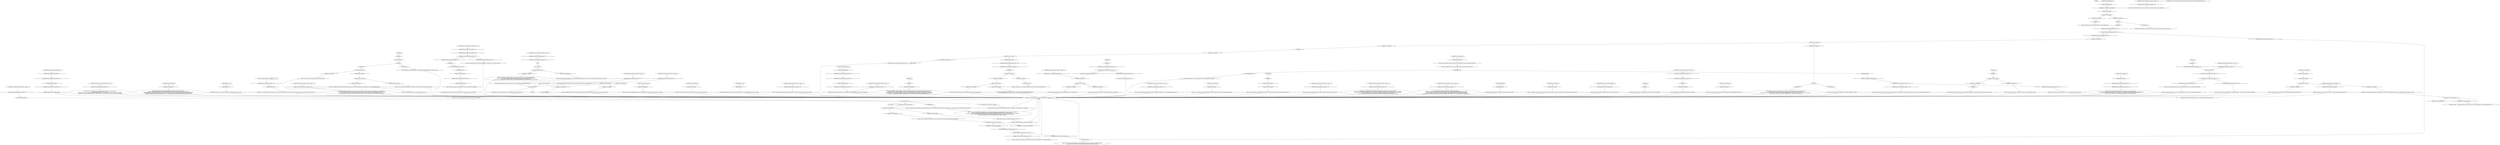 # WORLD / WAITING BENCH
# a bench where you (and Kim) can sit and wait for an X amount of time so the player won't get softlocked-stuck in the game for lacking content until daychange!
# ==================================================
digraph G {
	  0 [label="START"];
	  1 [label="input"];
	  2 [label="Variable[\"stats.plaza_bench_beta_counter\"] == 3"];
	  3 [label="Variable[\"stats.plaza_bench_beta_counter\"] == 3", shape=diamond];
	  4 [label="!(Variable[\"stats.plaza_bench_beta_counter\"] == 3)", shape=diamond];
	  5 [label="Variable[\"auto.is_raining\"]"];
	  6 [label="Variable[\"auto.is_raining\"]", shape=diamond];
	  7 [label="!(Variable[\"auto.is_raining\"])", shape=diamond];
	  8 [label="Bench: Time passes..."];
	  9 [label="Bench: Every so often you catch a glimpse of the sun still shining, somewhere behind the clouds of rain..."];
	  10 [label="Bench: Darkness ahead. You don't even know what you are waiting for anymore..."];
	  11 [label="Variable[\"auto.smoke_plaza\"]"];
	  12 [label="Variable[\"auto.smoke_plaza\"]", shape=diamond];
	  13 [label="!(Variable[\"auto.smoke_plaza\"])", shape=diamond];
	  14 [label="Variable[\"auto.smoke_plaza\"]"];
	  15 [label="Variable[\"auto.smoke_plaza\"]", shape=diamond];
	  16 [label="!(Variable[\"auto.smoke_plaza\"])", shape=diamond];
	  17 [label="Jump to: [time_passing_hub]"];
	  18 [label="Bench: You try to come up with something fresh and exciting, but the endeavour only gives you a slight headache.\nSitting on a bench on the coast... it's like a performance piece. But a performance of what?"];
	  19 [label="Variable[\"auto.is_raining\"]"];
	  20 [label="Variable[\"auto.is_raining\"]", shape=diamond];
	  21 [label="!(Variable[\"auto.is_raining\"])", shape=diamond];
	  22 [label="Variable[\"stats.coast_bench_alpha_counter\"] == 7"];
	  23 [label="Variable[\"stats.coast_bench_alpha_counter\"] == 7", shape=diamond];
	  24 [label="!(Variable[\"stats.coast_bench_alpha_counter\"] == 7)", shape=diamond];
	  25 [label="Bench: The cold stone slab of the bench looks rather uncomfortable. There are cigarette stubs all around."];
	  26 [label="Variable[\"stats.plaza_bench_gamma_counter\"] >= 8"];
	  27 [label="Variable[\"stats.plaza_bench_gamma_counter\"] >= 8", shape=diamond];
	  28 [label="!(Variable[\"stats.plaza_bench_gamma_counter\"] >= 8)", shape=diamond];
	  29 [label="Bench: It's both dark and cold... ultimately not the best time for sitting on a stone bench."];
	  30 [label="Variable[\"auto.is_raining\"]"];
	  31 [label="Variable[\"auto.is_raining\"]", shape=diamond];
	  32 [label="!(Variable[\"auto.is_raining\"])", shape=diamond];
	  33 [label="Bench: What events led you to sitting on a bench, completely drenched? The coast is bleak, the rain is bleak, your soul is bleak."];
	  34 [label="Variable[\"auto.smoke_plaza\"]"];
	  35 [label="Variable[\"auto.smoke_plaza\"]", shape=diamond];
	  36 [label="!(Variable[\"auto.smoke_plaza\"])", shape=diamond];
	  37 [label="Bench: The sun slowly setting behind the horizon only brings to mind the sadness of loss.\nIs there a life after death? What could it be? You could go and find out... you've been close enough times already. Wipe the slate clean.\nLook at yourself, Kras Mazov. It has to be you... it all fits. Everything about it. The revolutionary heart beats within.\nMm, sweet tar... flowing down your throat, deep into those lungs... the immaculate taste..."];
	  38 [label="Variable[\"stats.coast_bench_gamma_counter\"] == 7"];
	  39 [label="Variable[\"stats.coast_bench_gamma_counter\"] == 7", shape=diamond];
	  40 [label="!(Variable[\"stats.coast_bench_gamma_counter\"] == 7)", shape=diamond];
	  41 [label="Bench: You try to twiddle your thumbs, but ever since you've become a grandmaster the old passion just isn't there. Instead, you put your hands in your lap and wait..."];
	  42 [label="Variable[\"TASK.report_to_the_tribunal_done\"]"];
	  43 [label="Variable[\"TASK.report_to_the_tribunal_done\"]", shape=diamond];
	  44 [label="!(Variable[\"TASK.report_to_the_tribunal_done\"])", shape=diamond];
	  45 [label="Variable[\"stats.coast_bench_beta_counter\"] == 3"];
	  46 [label="Variable[\"stats.coast_bench_beta_counter\"] == 3", shape=diamond];
	  47 [label="!(Variable[\"stats.coast_bench_beta_counter\"] == 3)", shape=diamond];
	  48 [label="Variable[\"character.bench_expert_thumbs\"]"];
	  49 [label="Variable[\"character.bench_expert_thumbs\"]", shape=diamond];
	  50 [label="!(Variable[\"character.bench_expert_thumbs\"])", shape=diamond];
	  51 [label="Bench: It's getting late... time to head off. The plaza is not for sleeping bums."];
	  52 [label="Bench: The bright sun blazing overhead is making it difficult to concentrate on deep thoughts.\nI am the Law. I am *the Law*. *I am* The Law.\nHow well would a melody complement Egg Head's aggressive beat? Can he truly craft something extremely new and exciting?\nThere has to be a way to open that fucking door. Unbelievable. There's no such thing as a door cops can't get into! This sucks."];
	  53 [label="Bench: After a while of staring ahead into nothingness, you decide it's better to just move on.\nAffecting austerity and deregulating the markets could lift Revachol out from this post-war limbo. It surely cannot fail.\nStronger unionization and nationalization of the assets could lift Revachol out from this post-war limbo. And perhaps we should also eat the rich.\nWe ought to kick out all the work-stealing foreigners, and women too, for that matter. That could lift Revachol out from this post-war limbo.\nModeration and balance are the keystones on this occasion... a straight median path of non-interference helps the status quo prevail."];
	  54 [label="Variable[\"character.bench_expert_thumbs\"]"];
	  55 [label="Variable[\"character.bench_expert_thumbs\"]", shape=diamond];
	  56 [label="!(Variable[\"character.bench_expert_thumbs\"])", shape=diamond];
	  57 [label="Hand/Eye Coordination: You're so close! Almost there. Ultimate dexterity is within reach..."];
	  58 [label="Bench: It is the dead of night. Now is not the time for sitting, but for sleeping. It is time to find a bed."];
	  59 [label="Bench: Is Time flat and linear in nature... or is it cyclical? It feels as if you're *so close* to figuring out the answer."];
	  60 [label="Inland Empire: It's because of all the money. Even the sky gets an aura of glistening lucre."];
	  61 [label="You: Sit and rest."];
	  62 [label="IsKimHere()"];
	  63 [label="IsKimHere()", shape=diamond];
	  64 [label="!(IsKimHere())", shape=diamond];
	  65 [label="You: Think deep thoughts. [Wait 1 hour.]"];
	  66 [label="IsEvening()"];
	  67 [label="IsEvening()", shape=diamond];
	  68 [label="!(IsEvening())", shape=diamond];
	  69 [label="Variable[\"stats.coast_bench_gamma_counter\"] == 3"];
	  70 [label="Variable[\"stats.coast_bench_gamma_counter\"] == 3", shape=diamond];
	  71 [label="!(Variable[\"stats.coast_bench_gamma_counter\"] == 3)", shape=diamond];
	  72 [label="Variable[\"auto.is_raining\"]"];
	  73 [label="Variable[\"auto.is_raining\"]", shape=diamond];
	  74 [label="!(Variable[\"auto.is_raining\"])", shape=diamond];
	  75 [label="Variable[\"auto.is_raining\"]"];
	  76 [label="Variable[\"auto.is_raining\"]", shape=diamond];
	  77 [label="!(Variable[\"auto.is_raining\"])", shape=diamond];
	  78 [label="Bench: The midday sun showers you with the warm rays of the spring. It does not give you many thoughts, but it feels peaceful...\nHard core! Are there limits above *hyper*? How out of this world can you get, man?! Ultra beyond-the-barrier hardest core, motherfuckers!\nHow would it be possible to make Egg Head's beat even harder core?! There's got to be a new, highly experimental way.\nNarcomania is rampant in this town... someone's really going to clean this shit up. That someone -- is You. Believe it, narcomaniacs!"];
	  79 [label="Bench: You try to think of something substantial, but your mind keeps getting caught on all the paperwork you have to do... later... eventually...\nWhat if it's possible to take superstardom to a whole new level? Upgrade the Expression and your swaggering suave...\nIt is perfectly normal to take a quick break during police work. It will help against possible over-exertion, in case you need to run after a crook or something...\nHow is it possible to be such an unbelievable fuck-up?! Every single thing ends in failure... you just can't get anything right.\nThe rending. It draweth ever nearer. Your blood almost boils with the anticipation..."];
	  80 [label="Bench: But you know you do not have the luxury to wait... the clock ticks towards the final hour."];
	  81 [label="Bench: Your fingers feel stuck. Your mind, uninspired. This place... this bench, it just lacks the right... atmosphere..."];
	  82 [label="Variable[\"auto.smoke_plaza\"]"];
	  83 [label="Variable[\"auto.smoke_plaza\"]", shape=diamond];
	  84 [label="!(Variable[\"auto.smoke_plaza\"])", shape=diamond];
	  85 [label="Bench: Twiddling is surprisingly difficult... your thumbs keep getting tangled. After a while, you give up."];
	  86 [label="IsEvening()"];
	  87 [label="IsEvening()", shape=diamond];
	  88 [label="!(IsEvening())", shape=diamond];
	  89 [label="Bench: You ponder upon an endless winter that covers everything in ice and snow. What a struggle it would be..."];
	  90 [label="Bench: You churn through thoughts for a while, but nothing comes up..."];
	  91 [label="HasVolitionDamage()"];
	  92 [label="HasVolitionDamage()", shape=diamond];
	  93 [label="!(HasVolitionDamage())", shape=diamond];
	  94 [label="Bench: The cold stone slab of the bench does not look welcoming at all at all. Your shoulder aches."];
	  95 [label="Bench: You squint your eyes, attempting to find something of interest... No, there is nothing up there except the sky."];
	  96 [label="Variable[\"stats.coast_bench_beta_counter\"] == 5"];
	  97 [label="Variable[\"stats.coast_bench_beta_counter\"] == 5", shape=diamond];
	  98 [label="!(Variable[\"stats.coast_bench_beta_counter\"] == 5)", shape=diamond];
	  99 [label="Variable[\"stats.coast_bench_gamma_counter\"] >= 8"];
	  100 [label="Variable[\"stats.coast_bench_gamma_counter\"] >= 8", shape=diamond];
	  101 [label="!(Variable[\"stats.coast_bench_gamma_counter\"] >= 8)", shape=diamond];
	  102 [label="Bench: The twiddling barely keeps your hands warm against the frigid wind blowing from the coast... After a while you've had enough."];
	  103 [label="Bench: You more hear than see the large drops of rain fall upon the slowly darkening mosaic..."];
	  104 [label="Bench: You can barely look up into the sky, the sun is bright and powerful... it blinds..."];
	  105 [label="IsEvening()"];
	  106 [label="IsEvening()", shape=diamond];
	  107 [label="!(IsEvening())", shape=diamond];
	  108 [label="Bench: You gaze at the snowflakes falling from the sky, wondering about the intricate patterns their structures take."];
	  109 [label="Bench: You sit on the cold stone slab of the bench. It feels rough, yet comforting."];
	  110 [label="Variable[\"auto.smoke_plaza\"]"];
	  111 [label="Variable[\"auto.smoke_plaza\"]", shape=diamond];
	  112 [label="!(Variable[\"auto.smoke_plaza\"])", shape=diamond];
	  113 [label="Variable[\"stats.plaza_bench_beta_counter\"] == 5"];
	  114 [label="Variable[\"stats.plaza_bench_beta_counter\"] == 5", shape=diamond];
	  115 [label="!(Variable[\"stats.plaza_bench_beta_counter\"] == 5)", shape=diamond];
	  116 [label="Bench: You've mastered the art of thumb-twiddling. If there were such a thing as competitive thumb-twiddling, you'd be the undeniable champion."];
	  117 [label="Bench: The snow tells of a winter that has not yet fully passed... was this your final winter?"];
	  118 [label="Bench: The glacial gusts from the sea do not a pleasant rest make... you should probably move before you freeze."];
	  119 [label="IsKimHere()"];
	  120 [label="IsKimHere()", shape=diamond];
	  121 [label="!(IsKimHere())", shape=diamond];
	  122 [label="Kim Kitsuragi: \"Getting late. We should call it a day... no point in lingering here on the plaza.\""];
	  123 [label="Jump to: [post_tribunal_hub]"];
	  124 [label="Bench: It's getting there, but it's just not enough. Maybe you just need a change of venue."];
	  125 [label="Kim Kitsuragi: \"A rather uninviting bench,\" the lieutenant notes. \"I'm not one for sitting on benches anyway -- before the murder investigation is solved.\""];
	  126 [label="Bench: The sun draws ever closer to the horizon; the sky is a panorama of intense colours..."];
	  127 [label="Kim Kitsuragi: \"Getting late. We should call it a day... best not sleep outside on the wind-stricken coast.\""];
	  128 [label="IsEvening()"];
	  129 [label="IsEvening()", shape=diamond];
	  130 [label="!(IsEvening())", shape=diamond];
	  131 [label="Variable[\"stats.plaza_bench_beta_counter\"] == 6"];
	  132 [label="Variable[\"stats.plaza_bench_beta_counter\"] == 6", shape=diamond];
	  133 [label="!(Variable[\"stats.plaza_bench_beta_counter\"] == 6)", shape=diamond];
	  134 [label="Bench: The worn and beaten wooden planks of the bench do not look overly comforting."];
	  135 [label="Bench: You sit on the wind-worn wooden planks of the bench. Your feet ache."];
	  136 [label="IsHourBetween(1, 6)"];
	  137 [label="IsHourBetween(1, 6)", shape=diamond];
	  138 [label="!(IsHourBetween(1, 6))", shape=diamond];
	  139 [label="Variable[\"auto.smoke_plaza\"]"];
	  140 [label="Variable[\"auto.smoke_plaza\"]", shape=diamond];
	  141 [label="!(Variable[\"auto.smoke_plaza\"])", shape=diamond];
	  142 [label="Variable[\"stats.coast_bench_gamma_counter\"] >= 4"];
	  143 [label="Variable[\"stats.coast_bench_gamma_counter\"] >= 4", shape=diamond];
	  144 [label="!(Variable[\"stats.coast_bench_gamma_counter\"] >= 4)", shape=diamond];
	  145 [label="Variable[\"stats.plaza_bench_gamma_counter\"] == 7"];
	  146 [label="Variable[\"stats.plaza_bench_gamma_counter\"] == 7", shape=diamond];
	  147 [label="!(Variable[\"stats.plaza_bench_gamma_counter\"] == 7)", shape=diamond];
	  148 [label="Bench: You wonder what would happen if you tried to set foot on the sun... it would likely not be pleasant.\nWhat if you are a member of the radical homo-sexual underground? You never even fully considered this option!\nHmm, the Race Enigma... if only you could answer Measurehead for this provocation.\nUgh, the buzz keeps wearing off... your mind deeply considers the philosophical concept of drinking-more-of-that-sweet-liquor."];
	  149 [label="Bench: As you gaze upon the rough stone of the bench, the plaza around you still covered with the bloodstains from the battle... you wish you could sit and alleviate the pain of your flesh."];
	  150 [label="IsHourBetween(1,  6)"];
	  151 [label="IsHourBetween(1,  6)", shape=diamond];
	  152 [label="!(IsHourBetween(1,  6))", shape=diamond];
	  153 [label="Bench: A flock of seagulls flies overhead, heading towards... who knows where. Soon enough they are out of sight..."];
	  154 [label="Bench: You try to concentrate on the sky above, but this time around, the stone underneath you feels uncomfortable..."];
	  155 [label="Variable[\"stats.plaza_bench_beta_counter\"] >= 7"];
	  156 [label="Variable[\"stats.plaza_bench_beta_counter\"] >= 7", shape=diamond];
	  157 [label="!(Variable[\"stats.plaza_bench_beta_counter\"] >= 7)", shape=diamond];
	  158 [label="Bench: You're hoping the sky on the coast looks different, more interesting... but in truth, it doesn't..."];
	  159 [label="Variable[\"stats.plaza_bench_alpha_counter\"] >= 4"];
	  160 [label="Variable[\"stats.plaza_bench_alpha_counter\"] >= 4", shape=diamond];
	  161 [label="!(Variable[\"stats.plaza_bench_alpha_counter\"] >= 4)", shape=diamond];
	  162 [label="Variable[\"stats.coast_bench_alpha_counter\"] >= 3"];
	  163 [label="Variable[\"stats.coast_bench_alpha_counter\"] >= 3", shape=diamond];
	  164 [label="!(Variable[\"stats.coast_bench_alpha_counter\"] >= 3)", shape=diamond];
	  165 [label="Bench: You try to make out some shapes in the clouds above. Through the rain, one looks a bit like a potato..."];
	  166 [label="Bench: The sun slowly rises above the waves... each beam of light reflecting off the water into a million directions."];
	  167 [label="Bench: Time passes..."];
	  168 [label="Bench: The evening shade on the sand makes you think of a place which is all sand... nothing but the sand, as far as the eye can see.\nThe sand reminds you of the dusty plains. Man, if only you could roam upstream... wild ranges call your name, boiadeiro. \nYou wonder how your gun is doing... hopefully it's okay. You're really starting to regret the poor way you handled your own sidearm.\nContact Mike truly is an unparalleled champion, a paragon of physical and mental prowess with the most inspirational story imaginable.\nYou know... the sunset would look even more impressive if you had even more pyrholidon flowing through your veins..."];
	  169 [label="Bench: The worn and beaten wooden planks of the bench do not look comforting. Your shoulder aches."];
	  170 [label="Bench: But realize now you do not have time to wait... the clock is ticking towards the final hour."];
	  171 [label="Bench: You try to twiddle your thumbs, but ever since you've become a grandmaster the old passion just isn't there. Instead, you put your hands in your lap and wait..."];
	  172 [label="Variable[\"stats.plaza_bench_alpha_counter\"] == 9"];
	  173 [label="Variable[\"stats.plaza_bench_alpha_counter\"] == 9", shape=diamond];
	  174 [label="!(Variable[\"stats.plaza_bench_alpha_counter\"] == 9)", shape=diamond];
	  175 [label="Bench: What is that nigh-unnoticeable dot in the sky? Huh... odd."];
	  176 [label="Variable[\"stats.coast_bench_beta_counter\"] >= 7"];
	  177 [label="Variable[\"stats.coast_bench_beta_counter\"] >= 7", shape=diamond];
	  178 [label="!(Variable[\"stats.coast_bench_beta_counter\"] >= 7)", shape=diamond];
	  179 [label="IsMorning()"];
	  180 [label="IsMorning()", shape=diamond];
	  181 [label="!(IsMorning())", shape=diamond];
	  182 [label="Bench: Your thumbs have started to hurt from the twiddling... after a while, you stop."];
	  183 [label="Bench: Slowly and lazily, snow drifts down through the morning haze..."];
	  184 [label="Variable[\"auto.is_snowing\"]"];
	  185 [label="Variable[\"auto.is_snowing\"]", shape=diamond];
	  186 [label="!(Variable[\"auto.is_snowing\"])", shape=diamond];
	  187 [label="Bench: It's getting late... time to head to sleep. Best not stay outside on the wind-stricken coast."];
	  188 [label="Variable[\"auto.is_raining\"]"];
	  189 [label="Variable[\"auto.is_raining\"]", shape=diamond];
	  190 [label="!(Variable[\"auto.is_raining\"])", shape=diamond];
	  191 [label="Variable[\"stats.plaza_bench_gamma_counter\"] == 3"];
	  192 [label="Variable[\"stats.plaza_bench_gamma_counter\"] == 3", shape=diamond];
	  193 [label="!(Variable[\"stats.plaza_bench_gamma_counter\"] == 3)", shape=diamond];
	  194 [label="Physical Instrument: Why are you sitting around on your fat ass?! Do some push-ups, for gods' sake!!"];
	  195 [label="Kim Kitsuragi: \"Hmh...\" The lieutenant looks down the street. \"We can sit on benches after we've solved the murder. Let's go.\""];
	  196 [label="Tutorial Agent: You can revisit the bench if you ever need to pass the time when Lieutenant Kitsuragi is gone."];
	  197 [label="Bench: Could you twiddle your thumbs so hard that they come off your hands? You try... but nothing happens. You give up."];
	  198 [label="Bench: It's getting so dark you can barely make out the snowflakes drifting down from the sky..."];
	  199 [label="Variable[\"auto.is_snowing\"]"];
	  200 [label="Variable[\"auto.is_snowing\"]", shape=diamond];
	  201 [label="!(Variable[\"auto.is_snowing\"])", shape=diamond];
	  202 [label="Variable[\"auto.smoke_plaza\"]"];
	  203 [label="Variable[\"auto.smoke_plaza\"]", shape=diamond];
	  204 [label="!(Variable[\"auto.smoke_plaza\"])", shape=diamond];
	  205 [label="Bench: You try to come up with a few deep thoughts, but the rain beating against your face is extremely distracting."];
	  206 [label="Perception (Sight): It looks like an aerostatic, very high above..."];
	  207 [label="post_tribunal_hub"];
	  208 [label="You: [Leave.]"];
	  209 [label="Variable[\"auto.smoke_plaza\"]"];
	  210 [label="Variable[\"auto.smoke_plaza\"]", shape=diamond];
	  211 [label="!(Variable[\"auto.smoke_plaza\"])", shape=diamond];
	  212 [label="Variable[\"auto.smoke_plaza\"]"];
	  213 [label="Variable[\"auto.smoke_plaza\"]", shape=diamond];
	  214 [label="!(Variable[\"auto.smoke_plaza\"])", shape=diamond];
	  215 [label="Variable[\"stats.plaza_bench_alpha_counter\"] >= 7"];
	  216 [label="Variable[\"stats.plaza_bench_alpha_counter\"] >= 7", shape=diamond];
	  217 [label="!(Variable[\"stats.plaza_bench_alpha_counter\"] >= 7)", shape=diamond];
	  218 [label="Variable[\"auto.is_snowing\"]"];
	  219 [label="Variable[\"auto.is_snowing\"]", shape=diamond];
	  220 [label="!(Variable[\"auto.is_snowing\"])", shape=diamond];
	  221 [label="Variable[\"auto.is_snowing\"]"];
	  222 [label="Variable[\"auto.is_snowing\"]", shape=diamond];
	  223 [label="!(Variable[\"auto.is_snowing\"])", shape=diamond];
	  224 [label="Variable[\"stats.coast_bench_beta_counter\"] == 6"];
	  225 [label="Variable[\"stats.coast_bench_beta_counter\"] == 6", shape=diamond];
	  226 [label="!(Variable[\"stats.coast_bench_beta_counter\"] == 6)", shape=diamond];
	  227 [label="Variable[\"tc.turn_off_tutorial_node\"]"];
	  228 [label="Variable[\"tc.turn_off_tutorial_node\"]", shape=diamond];
	  229 [label="!(Variable[\"tc.turn_off_tutorial_node\"])", shape=diamond];
	  230 [label="time_passing_hub"];
	  231 [label="Variable[\"stats.coast_bench_gamma_counter\"] >= 1"];
	  232 [label="Variable[\"stats.coast_bench_gamma_counter\"] >= 1", shape=diamond];
	  233 [label="!(Variable[\"stats.coast_bench_gamma_counter\"] >= 1)", shape=diamond];
	  234 [label="Bench: The sun does its best to ward off the chill of the coast... it barely helps. As if the world itself has turned against you..."];
	  235 [label="IsTHCPresent(\"coach_physical_instrument\")"];
	  236 [label="IsTHCPresent(\"coach_physical_instrument\")", shape=diamond];
	  237 [label="!(IsTHCPresent(\"coach_physical_instrument\"))", shape=diamond];
	  238 [label="You: Twiddle your thumbs. [Wait 15 minutes.]"];
	  239 [label="Variable[\"auto.is_snowing\"]"];
	  240 [label="Variable[\"auto.is_snowing\"]", shape=diamond];
	  241 [label="!(Variable[\"auto.is_snowing\"])", shape=diamond];
	  242 [label="Variable[\"stats.plaza_bench_gamma_counter\"] >= 1"];
	  243 [label="Variable[\"stats.plaza_bench_gamma_counter\"] >= 1", shape=diamond];
	  244 [label="!(Variable[\"stats.plaza_bench_gamma_counter\"] >= 1)", shape=diamond];
	  245 [label="Variable[\"stats.plaza_bench_gamma_counter\"] >= 4"];
	  246 [label="Variable[\"stats.plaza_bench_gamma_counter\"] >= 4", shape=diamond];
	  247 [label="!(Variable[\"stats.plaza_bench_gamma_counter\"] >= 4)", shape=diamond];
	  248 [label="Variable[\"auto.is_snowing\"]"];
	  249 [label="Variable[\"auto.is_snowing\"]", shape=diamond];
	  250 [label="!(Variable[\"auto.is_snowing\"])", shape=diamond];
	  251 [label="Bench: Time passes..."];
	  252 [label="Bench: As you gaze upon the wooden planks, the sea breeze blowing through your hair, you wish you could sit and alleviate the pain in your body..."];
	  253 [label="Variable[\"stats.plaza_bench_alpha_counter\"] >= 10"];
	  254 [label="Variable[\"stats.plaza_bench_alpha_counter\"] >= 10", shape=diamond];
	  255 [label="!(Variable[\"stats.plaza_bench_alpha_counter\"] >= 10)", shape=diamond];
	  256 [label="Bench: Your hands are getting more dexterous with every attempt. Still, after a while, you give up."];
	  257 [label="Bench: Slowly, snowflakes fall on your mutton-chops... you try to catch a few on your tongue. They are cold.\nSlowly, snowflakes fall on your cheeks... you try to catch a few with your tongue. They are cold."];
	  258 [label="Variable[\"auto.is_snowing\"]"];
	  259 [label="Variable[\"auto.is_snowing\"]", shape=diamond];
	  260 [label="!(Variable[\"auto.is_snowing\"])", shape=diamond];
	  261 [label="Variable[\"auto.is_snowing\"]"];
	  262 [label="Variable[\"auto.is_snowing\"]", shape=diamond];
	  263 [label="!(Variable[\"auto.is_snowing\"])", shape=diamond];
	  264 [label="Hand/Eye Coordination: You're so close! Almost there. Ultimate dexterity is within reach..."];
	  265 [label="HasVolitionDamage()"];
	  266 [label="HasVolitionDamage()", shape=diamond];
	  267 [label="!(HasVolitionDamage())", shape=diamond];
	  268 [label="Bench: What if... Dick Mullen and Man from Hjelmdall existed in the same world... in like... a... crossover?\nOh man, if we invited Guillaume le Million here, we could create a wave-crashing beach-party of unimaginable proportions... Speechless!\nWhat could be more exciting than sitting on this bench on this beach? Nothing, you conclude. This is the maximum excitement possible.\nThis case is unsolvable... you should just give up right now and apologize to the whole town.\nCome, darlings of the night sky, bringeth down upon these feckless beasts the cleansing fire! The Gloaming beckons."];
	  269 [label="Bench: Time passes...."];
	  270 [label="Bench: You gaze at the shadows deepening all around you... it's almost unnerving."];
	  271 [label="Variable[\"auto.is_raining\"]"];
	  272 [label="Variable[\"auto.is_raining\"]", shape=diamond];
	  273 [label="!(Variable[\"auto.is_raining\"])", shape=diamond];
	  274 [label="IsMorning()"];
	  275 [label="IsMorning()", shape=diamond];
	  276 [label="!(IsMorning())", shape=diamond];
	  277 [label="IsMorning()"];
	  278 [label="IsMorning()", shape=diamond];
	  279 [label="!(IsMorning())", shape=diamond];
	  280 [label="Bench: What if the sun just one day turned off... the world thrown into an eternal darkness. A grim future indeed.\nThere has to be a way to find the way home... it feels far, but it can't be *that* far. It can't be gone.\nEverything hinges upon the roll of the dice... the world teeters, balanced precariously on the edge. And it all seems to be leaning towards failure.\nYou miss the grind of the jaw... the excessive pumping of blood... the rush, the speed of it all!"];
	  281 [label="IsMorning()"];
	  282 [label="IsMorning()", shape=diamond];
	  283 [label="!(IsMorning())", shape=diamond];
	  284 [label="Bench: Couldn't everyone just get along? If they really put their minds to it...?\nWould it be possible to acquire this whole coast? All this real estate... completely underdeveloped. Imagine all the tourists!\nGrains of sand remind you of downtrodden people. Multitudes suffering under the harsh and unforgivable heel of capital...\nSand... just look at it. The same tone, the same consistency... this is where the strength of Revachol lies. Uniformity.\nPerhaps a firmer grasp from the Coalition is necessary for maintaining order in Revachol... it's always good to have a moderating force."];
	  285 [label="Bench: You finally stop picking your nose..."];
	  286 [label="Physical Instrument: Perseverance and success... feels so good. Feels *inspiring*."];
	  287 [label="You: Stare into the sky. [Wait 30 minutes.]"];
	  288 [label="You: [Get up.]"];
	  289 [label="Bench: Your eyes are caught on the towers of La Delta across the bay... it sure makes a pretty skyline..."];
	  290 [label="Bench: You wonder if it could rain so much that it drowns all of Martinaise... then everyone would have to go on about their day in diving suits."];
	  291 [label="Bench: The sun slowly rises ever higher... the morning light makes the air feel glittery..."];
	  292 [label="Variable[\"auto.is_raining\"]"];
	  293 [label="Variable[\"auto.is_raining\"]", shape=diamond];
	  294 [label="!(Variable[\"auto.is_raining\"])", shape=diamond];
	  295 [label="Bench: The sky is overcast, rain pours onto the sand and the reeds..."];
	  0 -> 0
	  1 -> 61
	  2 -> 2
	  2 -> 3
	  3 -> 94
	  4 -> 251
	  5 -> 5
	  5 -> 6
	  6 -> 164
	  7 -> 239
	  8 -> 187
	  9 -> 135
	  10 -> 135
	  11 -> 11
	  11 -> 12
	  12 -> 93
	  13 -> 168
	  14 -> 14
	  14 -> 15
	  15 -> 24
	  16 -> 133
	  17 -> 230
	  18 -> 135
	  19 -> 19
	  19 -> 20
	  20 -> 205
	  21 -> 221
	  22 -> 22
	  22 -> 23
	  23 -> 115
	  24 -> 161
	  25 -> 124
	  26 -> 26
	  26 -> 27
	  27 -> 58
	  28 -> 144
	  29 -> 135
	  30 -> 30
	  30 -> 31
	  31 -> 9
	  32 -> 199
	  33 -> 135
	  34 -> 34
	  34 -> 35
	  35 -> 50
	  36 -> 186
	  37 -> 135
	  38 -> 38
	  38 -> 39
	  39 -> 284
	  40 -> 141
	  41 -> 135
	  42 -> 42
	  42 -> 43
	  43 -> 10
	  44 -> 109
	  45 -> 45
	  45 -> 46
	  46 -> 157
	  47 -> 166
	  48 -> 48
	  48 -> 49
	  49 -> 40
	  50 -> 21
	  52 -> 135
	  53 -> 135
	  54 -> 54
	  54 -> 55
	  55 -> 170
	  56 -> 253
	  57 -> 135
	  59 -> 135
	  60 -> 135
	  61 -> 209
	  62 -> 62
	  62 -> 63
	  63 -> 13
	  64 -> 149
	  65 -> 138
	  66 -> 66
	  66 -> 67
	  67 -> 71
	  68 -> 292
	  69 -> 69
	  69 -> 70
	  70 -> 268
	  71 -> 231
	  72 -> 72
	  72 -> 73
	  73 -> 102
	  74 -> 248
	  75 -> 75
	  75 -> 76
	  76 -> 32
	  77 -> 183
	  78 -> 135
	  79 -> 135
	  80 -> 122
	  81 -> 135
	  82 -> 82
	  82 -> 83
	  83 -> 53
	  84 -> 47
	  85 -> 135
	  86 -> 86
	  86 -> 87
	  87 -> 29
	  88 -> 74
	  89 -> 135
	  90 -> 135
	  91 -> 91
	  91 -> 92
	  92 -> 286
	  93 -> 135
	  94 -> 207
	  95 -> 135
	  96 -> 96
	  96 -> 97
	  97 -> 174
	  98 -> 44
	  99 -> 99
	  99 -> 100
	  100 -> 17
	  101 -> 37
	  102 -> 135
	  103 -> 135
	  104 -> 135
	  105 -> 105
	  105 -> 106
	  106 -> 167
	  107 -> 51
	  108 -> 135
	  109 -> 230
	  110 -> 110
	  110 -> 111
	  111 -> 108
	  112 -> 134
	  113 -> 113
	  113 -> 114
	  114 -> 152
	  115 -> 1
	  116 -> 90
	  117 -> 135
	  118 -> 135
	  119 -> 120
	  119 -> 119
	  120 -> 202
	  121 -> 33
	  123 -> 207
	  124 -> 265
	  125 -> 227
	  126 -> 135
	  128 -> 128
	  128 -> 129
	  129 -> 36
	  130 -> 77
	  131 -> 131
	  131 -> 132
	  132 -> 153
	  133 -> 112
	  134 -> 194
	  135 -> 230
	  136 -> 136
	  136 -> 137
	  137 -> 118
	  138 -> 16
	  139 -> 139
	  139 -> 140
	  140 -> 25
	  141 -> 98
	  142 -> 142
	  142 -> 143
	  143 -> 7
	  144 -> 68
	  145 -> 145
	  145 -> 146
	  146 -> 52
	  147 -> 245
	  148 -> 135
	  149 -> 79
	  150 -> 150
	  150 -> 151
	  151 -> 57
	  152 -> 41
	  153 -> 135
	  154 -> 235
	  155 -> 155
	  155 -> 156
	  156 -> 251
	  157 -> 130
	  158 -> 135
	  159 -> 160
	  159 -> 159
	  160 -> 256
	  161 -> 84
	  162 -> 162
	  162 -> 163
	  163 -> 197
	  164 -> 101
	  165 -> 135
	  166 -> 135
	  167 -> 274
	  168 -> 135
	  169 -> 207
	  170 -> 122
	  171 -> 135
	  172 -> 172
	  172 -> 173
	  173 -> 123
	  174 -> 215
	  175 -> 206
	  176 -> 176
	  176 -> 177
	  177 -> 166
	  178 -> 224
	  179 -> 179
	  179 -> 180
	  180 -> 4
	  181 -> 65
	  182 -> 135
	  183 -> 135
	  184 -> 184
	  184 -> 185
	  185 -> 117
	  186 -> 234
	  188 -> 188
	  188 -> 189
	  189 -> 290
	  190 -> 218
	  191 -> 192
	  191 -> 191
	  192 -> 78
	  193 -> 242
	  194 -> 135
	  195 -> 227
	  197 -> 135
	  198 -> 135
	  199 -> 200
	  199 -> 201
	  200 -> 198
	  201 -> 125
	  202 -> 203
	  202 -> 204
	  203 -> 121
	  204 -> 126
	  205 -> 135
	  206 -> 135
	  207 -> 208
	  207 -> 60
	  209 -> 210
	  209 -> 211
	  210 -> 148
	  211 -> 252
	  212 -> 213
	  212 -> 214
	  213 -> 154
	  214 -> 175
	  215 -> 216
	  215 -> 217
	  216 -> 181
	  217 -> 158
	  218 -> 219
	  218 -> 220
	  219 -> 88
	  220 -> 277
	  221 -> 222
	  221 -> 223
	  222 -> 107
	  223 -> 281
	  224 -> 225
	  224 -> 226
	  225 -> 289
	  226 -> 95
	  227 -> 228
	  227 -> 229
	  229 -> 195
	  230 -> 64
	  230 -> 288
	  230 -> 238
	  230 -> 287
	  231 -> 232
	  231 -> 233
	  232 -> 7
	  233 -> 285
	  234 -> 135
	  235 -> 236
	  235 -> 237
	  236 -> 193
	  237 -> 135
	  238 -> 81
	  239 -> 240
	  239 -> 241
	  240 -> 182
	  241 -> 291
	  242 -> 243
	  242 -> 244
	  243 -> 269
	  244 -> 89
	  245 -> 246
	  245 -> 247
	  246 -> 269
	  247 -> 190
	  248 -> 249
	  248 -> 250
	  249 -> 28
	  250 -> 270
	  251 -> 178
	  252 -> 169
	  253 -> 254
	  253 -> 255
	  254 -> 80
	  255 -> 171
	  256 -> 135
	  257 -> 135
	  258 -> 259
	  258 -> 260
	  259 -> 257
	  260 -> 103
	  261 -> 262
	  261 -> 263
	  262 -> 116
	  263 -> 165
	  264 -> 135
	  265 -> 266
	  265 -> 267
	  266 -> 264
	  267 -> 56
	  268 -> 135
	  269 -> 18
	  270 -> 135
	  271 -> 272
	  271 -> 273
	  272 -> 295
	  273 -> 261
	  274 -> 275
	  274 -> 276
	  275 -> 271
	  276 -> 85
	  277 -> 278
	  277 -> 279
	  278 -> 280
	  279 -> 104
	  280 -> 135
	  281 -> 282
	  281 -> 283
	  282 -> 147
	  283 -> 127
	  284 -> 135
	  285 -> 135
	  286 -> 135
	  287 -> 212
	  289 -> 59
	  290 -> 135
	  291 -> 135
	  292 -> 293
	  292 -> 294
	  293 -> 8
	  294 -> 258
	  295 -> 135
}

